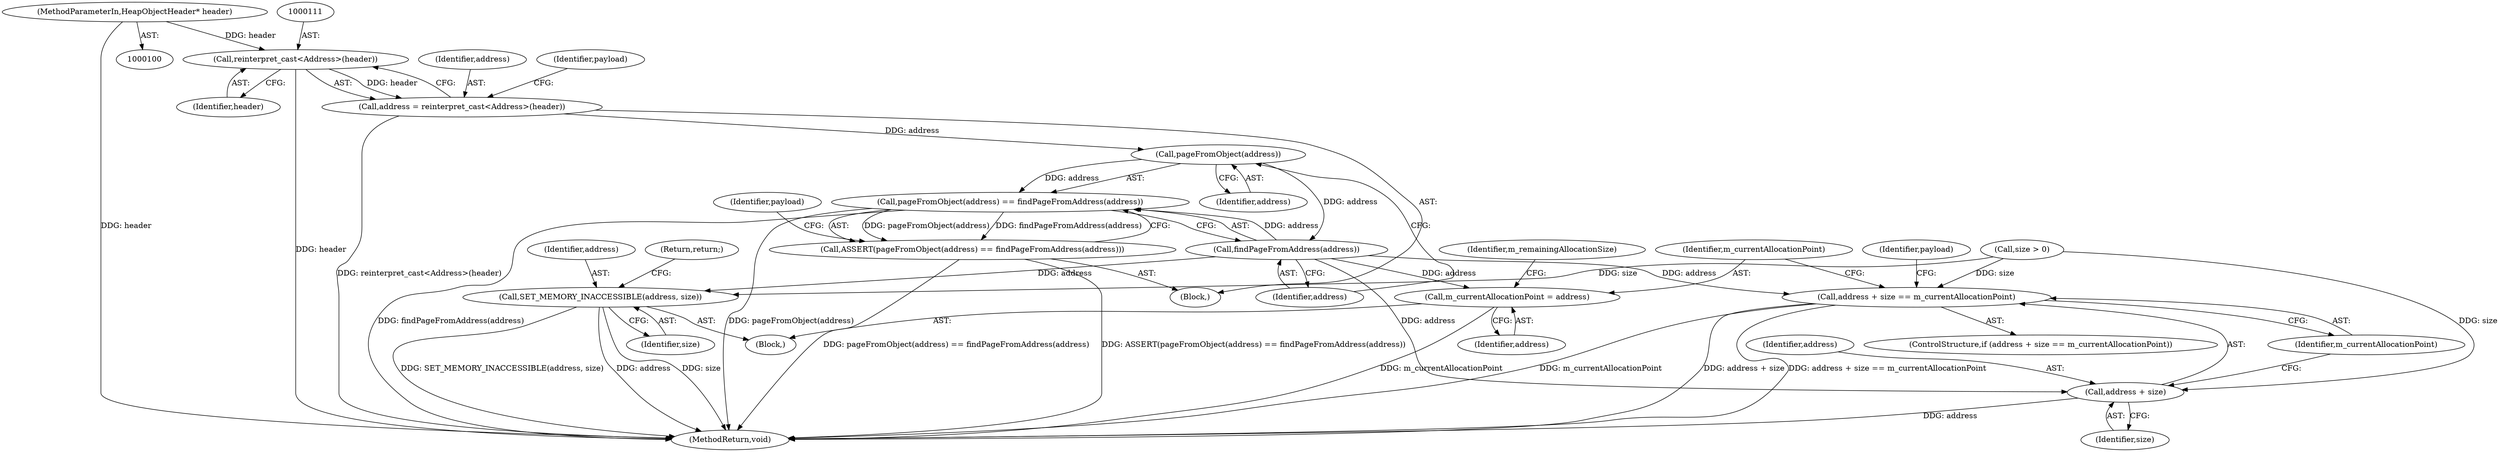 digraph "0_Chrome_0749ec24fae74ec32d0567eef0e5ec43c84dbcb9_9@pointer" {
"1000110" [label="(Call,reinterpret_cast<Address>(header))"];
"1000101" [label="(MethodParameterIn,HeapObjectHeader* header)"];
"1000108" [label="(Call,address = reinterpret_cast<Address>(header))"];
"1000131" [label="(Call,pageFromObject(address))"];
"1000130" [label="(Call,pageFromObject(address) == findPageFromAddress(address))"];
"1000129" [label="(Call,ASSERT(pageFromObject(address) == findPageFromAddress(address)))"];
"1000133" [label="(Call,findPageFromAddress(address))"];
"1000141" [label="(Call,address + size == m_currentAllocationPoint)"];
"1000142" [label="(Call,address + size)"];
"1000147" [label="(Call,m_currentAllocationPoint = address)"];
"1000154" [label="(Call,SET_MEMORY_INACCESSIBLE(address, size))"];
"1000133" [label="(Call,findPageFromAddress(address))"];
"1000143" [label="(Identifier,address)"];
"1000156" [label="(Identifier,size)"];
"1000141" [label="(Call,address + size == m_currentAllocationPoint)"];
"1000134" [label="(Identifier,address)"];
"1000152" [label="(Identifier,m_remainingAllocationSize)"];
"1000155" [label="(Identifier,address)"];
"1000115" [label="(Identifier,payload)"];
"1000159" [label="(Identifier,payload)"];
"1000142" [label="(Call,address + size)"];
"1000140" [label="(ControlStructure,if (address + size == m_currentAllocationPoint))"];
"1000110" [label="(Call,reinterpret_cast<Address>(header))"];
"1000129" [label="(Call,ASSERT(pageFromObject(address) == findPageFromAddress(address)))"];
"1000145" [label="(Identifier,m_currentAllocationPoint)"];
"1000138" [label="(Identifier,payload)"];
"1000157" [label="(Return,return;)"];
"1000108" [label="(Call,address = reinterpret_cast<Address>(header))"];
"1000126" [label="(Call,size > 0)"];
"1000130" [label="(Call,pageFromObject(address) == findPageFromAddress(address))"];
"1000144" [label="(Identifier,size)"];
"1000146" [label="(Block,)"];
"1000112" [label="(Identifier,header)"];
"1000101" [label="(MethodParameterIn,HeapObjectHeader* header)"];
"1000148" [label="(Identifier,m_currentAllocationPoint)"];
"1000102" [label="(Block,)"];
"1000149" [label="(Identifier,address)"];
"1000109" [label="(Identifier,address)"];
"1000132" [label="(Identifier,address)"];
"1000154" [label="(Call,SET_MEMORY_INACCESSIBLE(address, size))"];
"1000147" [label="(Call,m_currentAllocationPoint = address)"];
"1000131" [label="(Call,pageFromObject(address))"];
"1000165" [label="(MethodReturn,void)"];
"1000110" -> "1000108"  [label="AST: "];
"1000110" -> "1000112"  [label="CFG: "];
"1000111" -> "1000110"  [label="AST: "];
"1000112" -> "1000110"  [label="AST: "];
"1000108" -> "1000110"  [label="CFG: "];
"1000110" -> "1000165"  [label="DDG: header"];
"1000110" -> "1000108"  [label="DDG: header"];
"1000101" -> "1000110"  [label="DDG: header"];
"1000101" -> "1000100"  [label="AST: "];
"1000101" -> "1000165"  [label="DDG: header"];
"1000108" -> "1000102"  [label="AST: "];
"1000109" -> "1000108"  [label="AST: "];
"1000115" -> "1000108"  [label="CFG: "];
"1000108" -> "1000165"  [label="DDG: reinterpret_cast<Address>(header)"];
"1000108" -> "1000131"  [label="DDG: address"];
"1000131" -> "1000130"  [label="AST: "];
"1000131" -> "1000132"  [label="CFG: "];
"1000132" -> "1000131"  [label="AST: "];
"1000134" -> "1000131"  [label="CFG: "];
"1000131" -> "1000130"  [label="DDG: address"];
"1000131" -> "1000133"  [label="DDG: address"];
"1000130" -> "1000129"  [label="AST: "];
"1000130" -> "1000133"  [label="CFG: "];
"1000133" -> "1000130"  [label="AST: "];
"1000129" -> "1000130"  [label="CFG: "];
"1000130" -> "1000165"  [label="DDG: findPageFromAddress(address)"];
"1000130" -> "1000165"  [label="DDG: pageFromObject(address)"];
"1000130" -> "1000129"  [label="DDG: pageFromObject(address)"];
"1000130" -> "1000129"  [label="DDG: findPageFromAddress(address)"];
"1000133" -> "1000130"  [label="DDG: address"];
"1000129" -> "1000102"  [label="AST: "];
"1000138" -> "1000129"  [label="CFG: "];
"1000129" -> "1000165"  [label="DDG: pageFromObject(address) == findPageFromAddress(address)"];
"1000129" -> "1000165"  [label="DDG: ASSERT(pageFromObject(address) == findPageFromAddress(address))"];
"1000133" -> "1000134"  [label="CFG: "];
"1000134" -> "1000133"  [label="AST: "];
"1000133" -> "1000141"  [label="DDG: address"];
"1000133" -> "1000142"  [label="DDG: address"];
"1000133" -> "1000147"  [label="DDG: address"];
"1000133" -> "1000154"  [label="DDG: address"];
"1000141" -> "1000140"  [label="AST: "];
"1000141" -> "1000145"  [label="CFG: "];
"1000142" -> "1000141"  [label="AST: "];
"1000145" -> "1000141"  [label="AST: "];
"1000148" -> "1000141"  [label="CFG: "];
"1000159" -> "1000141"  [label="CFG: "];
"1000141" -> "1000165"  [label="DDG: address + size"];
"1000141" -> "1000165"  [label="DDG: address + size == m_currentAllocationPoint"];
"1000141" -> "1000165"  [label="DDG: m_currentAllocationPoint"];
"1000126" -> "1000141"  [label="DDG: size"];
"1000142" -> "1000144"  [label="CFG: "];
"1000143" -> "1000142"  [label="AST: "];
"1000144" -> "1000142"  [label="AST: "];
"1000145" -> "1000142"  [label="CFG: "];
"1000142" -> "1000165"  [label="DDG: address"];
"1000126" -> "1000142"  [label="DDG: size"];
"1000147" -> "1000146"  [label="AST: "];
"1000147" -> "1000149"  [label="CFG: "];
"1000148" -> "1000147"  [label="AST: "];
"1000149" -> "1000147"  [label="AST: "];
"1000152" -> "1000147"  [label="CFG: "];
"1000147" -> "1000165"  [label="DDG: m_currentAllocationPoint"];
"1000154" -> "1000146"  [label="AST: "];
"1000154" -> "1000156"  [label="CFG: "];
"1000155" -> "1000154"  [label="AST: "];
"1000156" -> "1000154"  [label="AST: "];
"1000157" -> "1000154"  [label="CFG: "];
"1000154" -> "1000165"  [label="DDG: SET_MEMORY_INACCESSIBLE(address, size)"];
"1000154" -> "1000165"  [label="DDG: address"];
"1000154" -> "1000165"  [label="DDG: size"];
"1000126" -> "1000154"  [label="DDG: size"];
}

